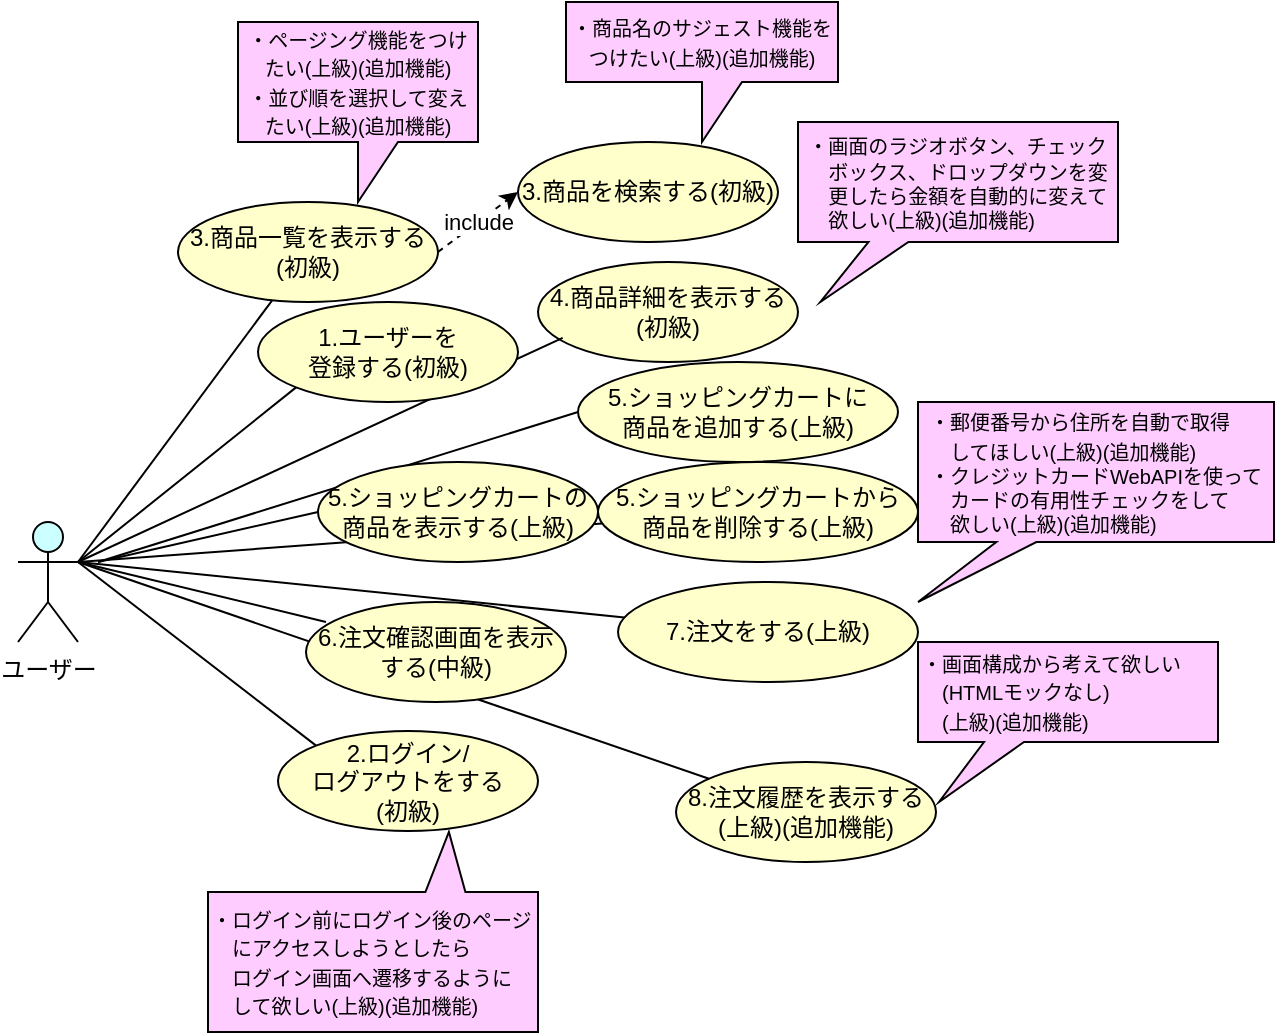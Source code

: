 <mxfile>
    <diagram id="yhsVRZaEURiXg1kSSNXG" name="ページ1">
        <mxGraphModel dx="704" dy="425" grid="1" gridSize="10" guides="1" tooltips="1" connect="1" arrows="1" fold="1" page="1" pageScale="1" pageWidth="827" pageHeight="1169" math="0" shadow="0">
            <root>
                <mxCell id="0"/>
                <mxCell id="1" parent="0"/>
                <mxCell id="2" value="ユーザー" style="shape=umlActor;verticalLabelPosition=bottom;verticalAlign=top;html=1;outlineConnect=0;fillColor=#CCFFFF;" parent="1" vertex="1">
                    <mxGeometry x="20" y="430" width="30" height="60" as="geometry"/>
                </mxCell>
                <mxCell id="4" value="2.ログイン/&lt;br&gt;ログアウトをする&lt;br&gt;(初級)" style="ellipse;whiteSpace=wrap;html=1;fillColor=#FFFFCC;" parent="1" vertex="1">
                    <mxGeometry x="150" y="534.5" width="130" height="50" as="geometry"/>
                </mxCell>
                <mxCell id="7" value="" style="endArrow=classic;html=1;dashed=1;exitX=1;exitY=0.5;exitDx=0;exitDy=0;entryX=0;entryY=0.5;entryDx=0;entryDy=0;" parent="1" source="5" target="11" edge="1">
                    <mxGeometry relative="1" as="geometry">
                        <mxPoint x="250" y="424.58" as="sourcePoint"/>
                        <mxPoint x="300" y="425" as="targetPoint"/>
                    </mxGeometry>
                </mxCell>
                <mxCell id="8" value="include" style="edgeLabel;resizable=0;html=1;align=center;verticalAlign=middle;" parent="7" connectable="0" vertex="1">
                    <mxGeometry relative="1" as="geometry"/>
                </mxCell>
                <mxCell id="11" value="3.商品を検索する(初級)" style="ellipse;whiteSpace=wrap;html=1;fillColor=#FFFFCC;" parent="1" vertex="1">
                    <mxGeometry x="270" y="240" width="130" height="50" as="geometry"/>
                </mxCell>
                <mxCell id="12" value="4.商品詳細を表示する(初級)" style="ellipse;whiteSpace=wrap;html=1;fillColor=#FFFFCC;" parent="1" vertex="1">
                    <mxGeometry x="280" y="300" width="130" height="50" as="geometry"/>
                </mxCell>
                <mxCell id="17" value="5.ショッピングカートから&lt;br&gt;商品を削除する(上級)" style="ellipse;whiteSpace=wrap;html=1;fillColor=#FFFFCC;" parent="1" vertex="1">
                    <mxGeometry x="310" y="400" width="160" height="50" as="geometry"/>
                </mxCell>
                <mxCell id="19" value="7.注文をする(上級)" style="ellipse;whiteSpace=wrap;html=1;fillColor=#FFFFCC;" parent="1" vertex="1">
                    <mxGeometry x="320" y="460" width="150" height="50" as="geometry"/>
                </mxCell>
                <mxCell id="20" value="8.注文履歴を表示する(上級)(追加機能)" style="ellipse;whiteSpace=wrap;html=1;fillColor=#FFFFCC;" parent="1" vertex="1">
                    <mxGeometry x="349" y="550" width="130" height="50" as="geometry"/>
                </mxCell>
                <mxCell id="21" value="" style="endArrow=none;html=1;entryX=0;entryY=0;entryDx=0;entryDy=0;exitX=1;exitY=0.333;exitDx=0;exitDy=0;exitPerimeter=0;" parent="1" source="2" target="4" edge="1">
                    <mxGeometry width="50" height="50" relative="1" as="geometry">
                        <mxPoint x="220" y="420" as="sourcePoint"/>
                        <mxPoint x="270" y="370" as="targetPoint"/>
                    </mxGeometry>
                </mxCell>
                <mxCell id="22" value="" style="endArrow=none;html=1;entryX=0;entryY=1;entryDx=0;entryDy=0;" parent="1" target="6" edge="1">
                    <mxGeometry width="50" height="50" relative="1" as="geometry">
                        <mxPoint x="50" y="450" as="sourcePoint"/>
                        <mxPoint x="270" y="370" as="targetPoint"/>
                    </mxGeometry>
                </mxCell>
                <mxCell id="5" value="3.商品一覧を表示する(初級)" style="ellipse;whiteSpace=wrap;html=1;fillColor=#FFFFCC;" parent="1" vertex="1">
                    <mxGeometry x="100" y="270" width="130" height="50" as="geometry"/>
                </mxCell>
                <mxCell id="23" value="" style="endArrow=none;html=1;" parent="1" target="5" edge="1">
                    <mxGeometry width="50" height="50" relative="1" as="geometry">
                        <mxPoint x="50" y="450" as="sourcePoint"/>
                        <mxPoint x="250.26" y="342.15" as="targetPoint"/>
                    </mxGeometry>
                </mxCell>
                <mxCell id="24" value="" style="endArrow=none;html=1;entryX=0.095;entryY=0.758;entryDx=0;entryDy=0;startArrow=none;entryPerimeter=0;" parent="1" target="12" edge="1">
                    <mxGeometry width="50" height="50" relative="1" as="geometry">
                        <mxPoint x="50" y="450" as="sourcePoint"/>
                        <mxPoint x="171.065" y="413.424" as="targetPoint"/>
                    </mxGeometry>
                </mxCell>
                <mxCell id="25" value="" style="endArrow=none;html=1;" parent="1" target="17" edge="1">
                    <mxGeometry width="50" height="50" relative="1" as="geometry">
                        <mxPoint x="50" y="450.0" as="sourcePoint"/>
                        <mxPoint x="270" y="425.0" as="targetPoint"/>
                    </mxGeometry>
                </mxCell>
                <mxCell id="15" value="5.ショッピングカートに&lt;br&gt;商品を追加する(上級)" style="ellipse;whiteSpace=wrap;html=1;fillColor=#FFFFCC;" parent="1" vertex="1">
                    <mxGeometry x="300" y="350" width="160" height="50" as="geometry"/>
                </mxCell>
                <mxCell id="26" value="" style="endArrow=none;html=1;entryX=0;entryY=0.5;entryDx=0;entryDy=0;" parent="1" target="16" edge="1">
                    <mxGeometry width="50" height="50" relative="1" as="geometry">
                        <mxPoint x="60" y="450" as="sourcePoint"/>
                        <mxPoint x="330" y="475.0" as="targetPoint"/>
                    </mxGeometry>
                </mxCell>
                <mxCell id="29" value="" style="endArrow=none;html=1;entryX=0.077;entryY=0.2;entryDx=0;entryDy=0;entryPerimeter=0;" parent="1" target="18" edge="1">
                    <mxGeometry width="50" height="50" relative="1" as="geometry">
                        <mxPoint x="50" y="450" as="sourcePoint"/>
                        <mxPoint x="230" y="495.0" as="targetPoint"/>
                    </mxGeometry>
                </mxCell>
                <mxCell id="30" value="" style="endArrow=none;html=1;" parent="1" target="19" edge="1">
                    <mxGeometry width="50" height="50" relative="1" as="geometry">
                        <mxPoint x="50" y="450" as="sourcePoint"/>
                        <mxPoint x="200.01" y="530" as="targetPoint"/>
                    </mxGeometry>
                </mxCell>
                <mxCell id="31" value="" style="endArrow=none;html=1;" parent="1" target="20" edge="1">
                    <mxGeometry width="50" height="50" relative="1" as="geometry">
                        <mxPoint x="50" y="450" as="sourcePoint"/>
                        <mxPoint x="200.01" y="530" as="targetPoint"/>
                    </mxGeometry>
                </mxCell>
                <mxCell id="35" value="&lt;font style=&quot;font-size: 10px&quot;&gt;・ページング機能をつけたい(上級)(追加機能)&lt;br&gt;・並び順を選択して変えたい(上級)(追加機能)&lt;br&gt;&lt;/font&gt;" style="shape=callout;whiteSpace=wrap;html=1;perimeter=calloutPerimeter;rounded=0;sketch=0;strokeColor=#000000;strokeWidth=1;fillColor=#FFCCFF;" parent="1" vertex="1">
                    <mxGeometry x="130" y="180" width="120" height="90" as="geometry"/>
                </mxCell>
                <mxCell id="36" value="&lt;font style=&quot;font-size: 10px&quot;&gt;・商品名のサジェスト機能をつけたい(上級)(追加機能)&lt;br&gt;&lt;/font&gt;" style="shape=callout;whiteSpace=wrap;html=1;perimeter=calloutPerimeter;rounded=0;sketch=0;strokeColor=#000000;strokeWidth=1;fillColor=#FFCCFF;" parent="1" vertex="1">
                    <mxGeometry x="294" y="170" width="136" height="70" as="geometry"/>
                </mxCell>
                <mxCell id="6" value="1.ユーザーを&lt;br&gt;登録する(初級)" style="ellipse;whiteSpace=wrap;html=1;fillColor=#FFFFCC;" parent="1" vertex="1">
                    <mxGeometry x="140" y="320" width="130" height="50" as="geometry"/>
                </mxCell>
                <mxCell id="37" value="&lt;div style=&quot;text-align: left&quot;&gt;&lt;span style=&quot;font-size: 10px&quot;&gt;・画面のラジオボタン、チェック&lt;/span&gt;&lt;/div&gt;&lt;font style=&quot;font-size: 10px&quot;&gt;&lt;div style=&quot;text-align: left&quot;&gt;&lt;span&gt;　ボックス、ドロップダウンを変&lt;/span&gt;&lt;/div&gt;&lt;div style=&quot;text-align: left&quot;&gt;&lt;span&gt;　更したら金額を自動的に変えて&lt;/span&gt;&lt;/div&gt;&lt;div style=&quot;text-align: left&quot;&gt;&lt;span&gt;　欲しい(上級)(追加機能)&lt;/span&gt;&lt;/div&gt;&lt;/font&gt;" style="shape=callout;whiteSpace=wrap;html=1;perimeter=calloutPerimeter;rounded=0;sketch=0;strokeColor=#000000;strokeWidth=1;fillColor=#FFCCFF;position2=0.07;size=30;position=0.22;base=20;" parent="1" vertex="1">
                    <mxGeometry x="410" y="230" width="160" height="90" as="geometry"/>
                </mxCell>
                <mxCell id="38" value="" style="endArrow=none;html=1;entryX=0;entryY=0.5;entryDx=0;entryDy=0;" parent="1" target="15" edge="1">
                    <mxGeometry width="50" height="50" relative="1" as="geometry">
                        <mxPoint x="60" y="450" as="sourcePoint"/>
                        <mxPoint x="230" y="435" as="targetPoint"/>
                    </mxGeometry>
                </mxCell>
                <mxCell id="16" value="5.ショッピングカートの商品を表示する(上級)" style="ellipse;whiteSpace=wrap;html=1;fillColor=#FFFFCC;" parent="1" vertex="1">
                    <mxGeometry x="170" y="400" width="140" height="50" as="geometry"/>
                </mxCell>
                <mxCell id="18" value="6.注文確認画面を表示する(中級)" style="ellipse;whiteSpace=wrap;html=1;fillColor=#FFFFCC;" parent="1" vertex="1">
                    <mxGeometry x="164" y="470" width="130" height="50" as="geometry"/>
                </mxCell>
                <mxCell id="39" value="&lt;div style=&quot;text-align: left&quot;&gt;&lt;span style=&quot;font-size: 10px&quot;&gt;・郵便番号から住所を自動で&lt;/span&gt;&lt;span style=&quot;font-size: 10px&quot;&gt;取得&lt;/span&gt;&lt;/div&gt;&lt;div style=&quot;text-align: left&quot;&gt;&lt;span style=&quot;font-size: 10px&quot;&gt;　してほしい(上級)(追加機能)&lt;/span&gt;&lt;/div&gt;&lt;font style=&quot;font-size: 10px&quot;&gt;&lt;div style=&quot;text-align: left&quot;&gt;&lt;span&gt;・クレジットカードWebAPIを使って&lt;/span&gt;&lt;/div&gt;&lt;div style=&quot;text-align: left&quot;&gt;&lt;span&gt;　カードの有用性チェックをして&lt;/span&gt;&lt;/div&gt;&lt;div style=&quot;text-align: left&quot;&gt;&lt;span&gt;　欲しい(上級)(追加機能)&lt;/span&gt;&lt;/div&gt;&lt;/font&gt;" style="shape=callout;whiteSpace=wrap;html=1;perimeter=calloutPerimeter;rounded=0;sketch=0;strokeColor=#000000;strokeWidth=1;fillColor=#FFCCFF;position2=0;size=30;position=0.22;base=20;" parent="1" vertex="1">
                    <mxGeometry x="470" y="370" width="178" height="100" as="geometry"/>
                </mxCell>
                <mxCell id="40" value="&lt;font style=&quot;font-size: 10px&quot;&gt;・画面構成から考えて欲しい&lt;br&gt;　(HTMLモックなし)&lt;br&gt;&lt;span&gt;　(上級)(追加機能)&lt;/span&gt;&lt;br&gt;&lt;/font&gt;" style="shape=callout;whiteSpace=wrap;html=1;perimeter=calloutPerimeter;rounded=0;sketch=0;strokeColor=#000000;strokeWidth=1;fillColor=#FFCCFF;position2=0.07;size=30;position=0.22;base=20;align=left;" parent="1" vertex="1">
                    <mxGeometry x="470" y="490" width="150" height="80" as="geometry"/>
                </mxCell>
                <mxCell id="43" value="&lt;font style=&quot;font-size: 10px&quot;&gt;・ログイン前にログイン後のページ&lt;br&gt;　にアクセスしようとしたら&lt;br&gt;　ログイン画面へ遷移するように&lt;br&gt;　して欲しい(上級)(追加機能)&lt;br&gt;&lt;/font&gt;" style="shape=callout;whiteSpace=wrap;html=1;perimeter=calloutPerimeter;rounded=0;sketch=0;strokeColor=#000000;strokeWidth=1;fillColor=#FFCCFF;position2=0.27;size=30;position=0.22;base=20;direction=west;align=left;" parent="1" vertex="1">
                    <mxGeometry x="115" y="585" width="165" height="100" as="geometry"/>
                </mxCell>
            </root>
        </mxGraphModel>
    </diagram>
</mxfile>